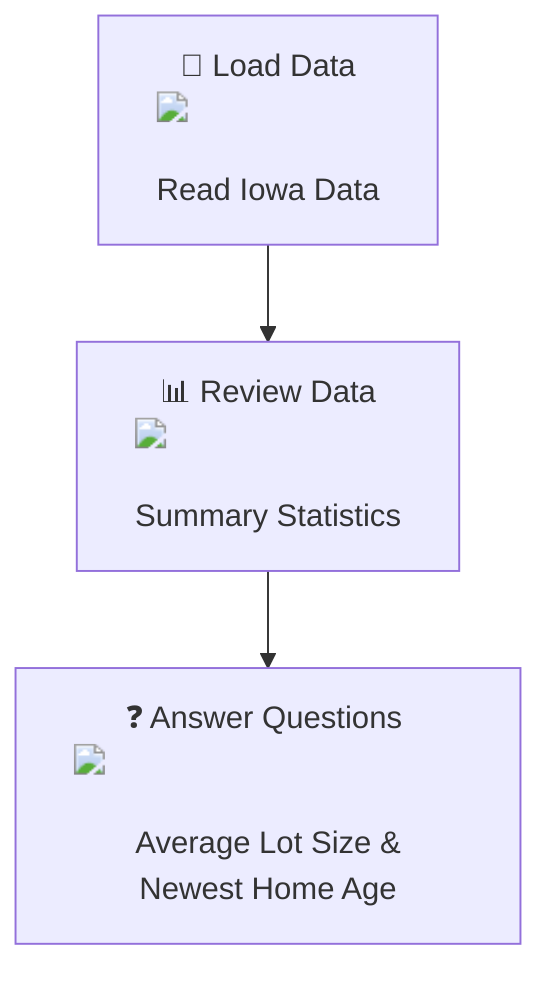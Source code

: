 flowchart TD
    A["📁 Load Data <img src='file.svg'/> <br/> Read Iowa Data"] --> B["📊 Review Data <img src='table.svg'/> <br/> Summary Statistics"]
    B --> C["❓ Answer Questions <img src='column_split.svg'/> <br/> Average Lot Size & Newest Home Age"]